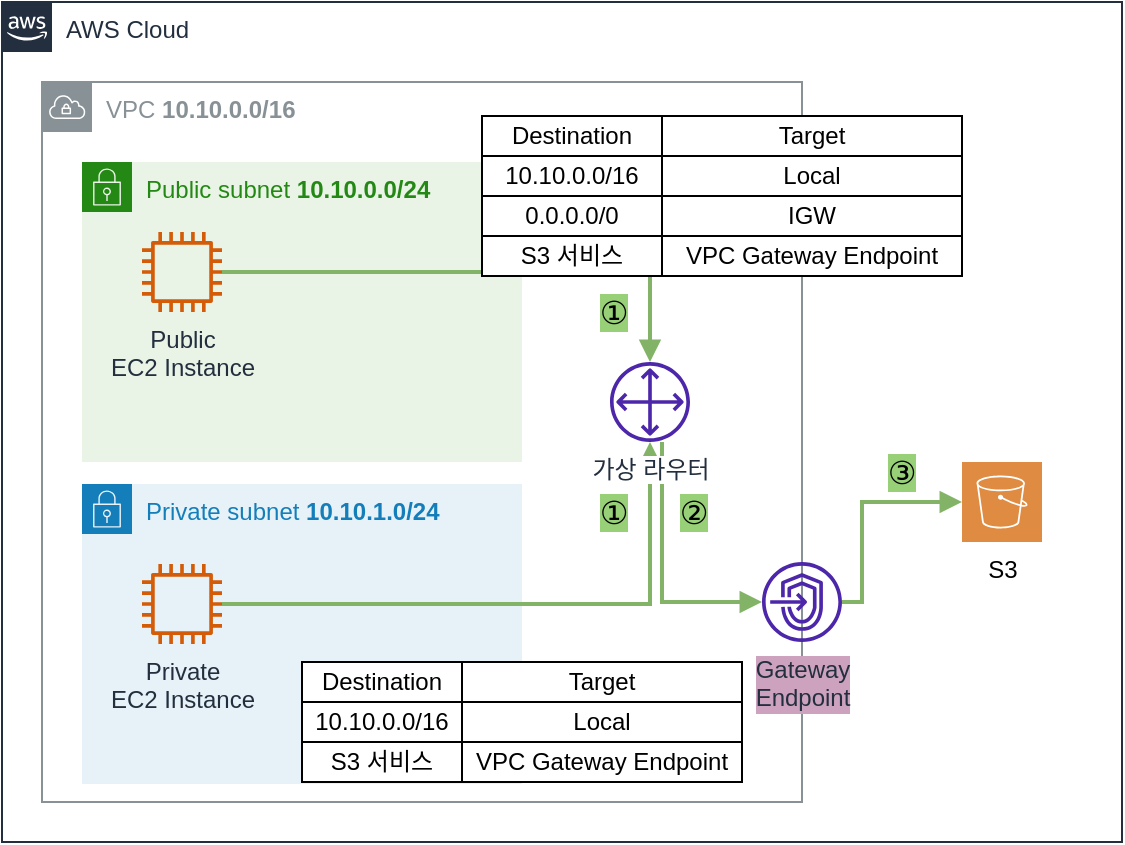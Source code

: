 <mxfile version="20.3.0" type="device"><diagram id="Nha9DckxzOW9cZ-GAf2E" name="페이지-1"><mxGraphModel dx="846" dy="820" grid="1" gridSize="10" guides="1" tooltips="1" connect="1" arrows="1" fold="1" page="1" pageScale="1" pageWidth="827" pageHeight="1169" math="0" shadow="0"><root><mxCell id="0"/><mxCell id="1" parent="0"/><mxCell id="ZtclFgQQLDOAhcwY8kZS-1" value="AWS Cloud" style="points=[[0,0],[0.25,0],[0.5,0],[0.75,0],[1,0],[1,0.25],[1,0.5],[1,0.75],[1,1],[0.75,1],[0.5,1],[0.25,1],[0,1],[0,0.75],[0,0.5],[0,0.25]];outlineConnect=0;gradientColor=none;html=1;whiteSpace=wrap;fontSize=12;fontStyle=0;container=1;pointerEvents=0;collapsible=0;recursiveResize=0;shape=mxgraph.aws4.group;grIcon=mxgraph.aws4.group_aws_cloud_alt;strokeColor=#232F3E;fillColor=none;verticalAlign=top;align=left;spacingLeft=30;fontColor=#232F3E;dashed=0;" parent="1" vertex="1"><mxGeometry x="70" y="90" width="560" height="420" as="geometry"/></mxCell><mxCell id="ZtclFgQQLDOAhcwY8kZS-2" value="VPC &lt;b&gt;10.10.0.0/16&lt;/b&gt;" style="sketch=0;outlineConnect=0;gradientColor=none;html=1;whiteSpace=wrap;fontSize=12;fontStyle=0;shape=mxgraph.aws4.group;grIcon=mxgraph.aws4.group_vpc;strokeColor=#879196;fillColor=none;verticalAlign=top;align=left;spacingLeft=30;fontColor=#879196;dashed=0;" parent="ZtclFgQQLDOAhcwY8kZS-1" vertex="1"><mxGeometry x="20" y="40" width="380" height="360" as="geometry"/></mxCell><mxCell id="ZtclFgQQLDOAhcwY8kZS-3" value="Public subnet &lt;b&gt;10.10.0.0/24&lt;/b&gt;" style="points=[[0,0],[0.25,0],[0.5,0],[0.75,0],[1,0],[1,0.25],[1,0.5],[1,0.75],[1,1],[0.75,1],[0.5,1],[0.25,1],[0,1],[0,0.75],[0,0.5],[0,0.25]];outlineConnect=0;gradientColor=none;html=1;whiteSpace=wrap;fontSize=12;fontStyle=0;container=1;pointerEvents=0;collapsible=0;recursiveResize=0;shape=mxgraph.aws4.group;grIcon=mxgraph.aws4.group_security_group;grStroke=0;strokeColor=#248814;fillColor=#E9F3E6;verticalAlign=top;align=left;spacingLeft=30;fontColor=#248814;dashed=0;" parent="ZtclFgQQLDOAhcwY8kZS-1" vertex="1"><mxGeometry x="40" y="80" width="220" height="150" as="geometry"/></mxCell><mxCell id="ZtclFgQQLDOAhcwY8kZS-5" value="Public&lt;br&gt;EC2 Instance" style="sketch=0;outlineConnect=0;fontColor=#232F3E;gradientColor=none;fillColor=#D45B07;strokeColor=none;dashed=0;verticalLabelPosition=bottom;verticalAlign=top;align=center;html=1;fontSize=12;fontStyle=0;aspect=fixed;pointerEvents=1;shape=mxgraph.aws4.instance2;" parent="ZtclFgQQLDOAhcwY8kZS-3" vertex="1"><mxGeometry x="30" y="35" width="40" height="40" as="geometry"/></mxCell><mxCell id="ZtclFgQQLDOAhcwY8kZS-4" value="Private subnet &lt;b&gt;10.10.1.0/24&lt;/b&gt;" style="points=[[0,0],[0.25,0],[0.5,0],[0.75,0],[1,0],[1,0.25],[1,0.5],[1,0.75],[1,1],[0.75,1],[0.5,1],[0.25,1],[0,1],[0,0.75],[0,0.5],[0,0.25]];outlineConnect=0;gradientColor=none;html=1;whiteSpace=wrap;fontSize=12;fontStyle=0;container=1;pointerEvents=0;collapsible=0;recursiveResize=0;shape=mxgraph.aws4.group;grIcon=mxgraph.aws4.group_security_group;grStroke=0;strokeColor=#147EBA;fillColor=#E6F2F8;verticalAlign=top;align=left;spacingLeft=30;fontColor=#147EBA;dashed=0;" parent="ZtclFgQQLDOAhcwY8kZS-1" vertex="1"><mxGeometry x="40" y="241" width="220" height="150" as="geometry"/></mxCell><mxCell id="ZtclFgQQLDOAhcwY8kZS-6" value="Private&lt;br&gt;EC2 Instance" style="sketch=0;outlineConnect=0;fontColor=#232F3E;gradientColor=none;fillColor=#D45B07;strokeColor=none;dashed=0;verticalLabelPosition=bottom;verticalAlign=top;align=center;html=1;fontSize=12;fontStyle=0;aspect=fixed;pointerEvents=1;shape=mxgraph.aws4.instance2;" parent="ZtclFgQQLDOAhcwY8kZS-4" vertex="1"><mxGeometry x="30" y="40" width="40" height="40" as="geometry"/></mxCell><mxCell id="ZtclFgQQLDOAhcwY8kZS-17" style="edgeStyle=orthogonalEdgeStyle;rounded=0;orthogonalLoop=1;jettySize=auto;html=1;strokeWidth=2;fillColor=#d5e8d4;strokeColor=#82b366;endArrow=block;endFill=1;" parent="ZtclFgQQLDOAhcwY8kZS-1" source="ZtclFgQQLDOAhcwY8kZS-7" target="ZtclFgQQLDOAhcwY8kZS-9" edge="1"><mxGeometry relative="1" as="geometry"><Array as="points"><mxPoint x="330" y="300"/></Array></mxGeometry></mxCell><mxCell id="ZtclFgQQLDOAhcwY8kZS-18" style="edgeStyle=orthogonalEdgeStyle;rounded=0;orthogonalLoop=1;jettySize=auto;html=1;strokeWidth=2;fillColor=#d5e8d4;strokeColor=#82b366;endArrow=block;endFill=1;" parent="ZtclFgQQLDOAhcwY8kZS-1" source="ZtclFgQQLDOAhcwY8kZS-9" target="ZtclFgQQLDOAhcwY8kZS-10" edge="1"><mxGeometry relative="1" as="geometry"><Array as="points"><mxPoint x="430" y="300"/><mxPoint x="430" y="250"/></Array></mxGeometry></mxCell><mxCell id="ZtclFgQQLDOAhcwY8kZS-9" value="Gateway&lt;br&gt;Endpoint" style="sketch=0;outlineConnect=0;fontColor=#232F3E;gradientColor=none;fillColor=#4D27AA;strokeColor=none;dashed=0;verticalLabelPosition=bottom;verticalAlign=top;align=center;html=1;fontSize=12;fontStyle=0;aspect=fixed;pointerEvents=1;shape=mxgraph.aws4.endpoints;rounded=0;shadow=0;labelBackgroundColor=#CDA2BE;" parent="ZtclFgQQLDOAhcwY8kZS-1" vertex="1"><mxGeometry x="380" y="280" width="40" height="40" as="geometry"/></mxCell><mxCell id="ZtclFgQQLDOAhcwY8kZS-10" value="S3" style="sketch=0;pointerEvents=1;shadow=0;dashed=0;html=1;strokeColor=none;fillColor=#DF8C42;labelPosition=center;verticalLabelPosition=bottom;verticalAlign=top;align=center;outlineConnect=0;shape=mxgraph.veeam2.aws_s3;rounded=0;" parent="ZtclFgQQLDOAhcwY8kZS-1" vertex="1"><mxGeometry x="480" y="230" width="40" height="40" as="geometry"/></mxCell><mxCell id="ZtclFgQQLDOAhcwY8kZS-15" style="edgeStyle=orthogonalEdgeStyle;rounded=0;orthogonalLoop=1;jettySize=auto;html=1;fillColor=#d5e8d4;strokeColor=#82b366;strokeWidth=2;endArrow=block;endFill=1;" parent="ZtclFgQQLDOAhcwY8kZS-1" source="ZtclFgQQLDOAhcwY8kZS-5" target="ZtclFgQQLDOAhcwY8kZS-7" edge="1"><mxGeometry relative="1" as="geometry"/></mxCell><mxCell id="ZtclFgQQLDOAhcwY8kZS-16" style="edgeStyle=orthogonalEdgeStyle;rounded=0;orthogonalLoop=1;jettySize=auto;html=1;strokeWidth=2;fillColor=#d5e8d4;strokeColor=#82b366;endArrow=block;endFill=1;" parent="ZtclFgQQLDOAhcwY8kZS-1" source="ZtclFgQQLDOAhcwY8kZS-6" target="ZtclFgQQLDOAhcwY8kZS-7" edge="1"><mxGeometry relative="1" as="geometry"/></mxCell><mxCell id="ZtclFgQQLDOAhcwY8kZS-7" value="가상 라우터" style="sketch=0;outlineConnect=0;fontColor=#232F3E;gradientColor=none;fillColor=#4D27AA;strokeColor=none;dashed=0;verticalLabelPosition=bottom;verticalAlign=top;align=center;html=1;fontSize=12;fontStyle=0;aspect=fixed;pointerEvents=1;shape=mxgraph.aws4.customer_gateway;labelBackgroundColor=default;" parent="ZtclFgQQLDOAhcwY8kZS-1" vertex="1"><mxGeometry x="304" y="180" width="40" height="40" as="geometry"/></mxCell><mxCell id="ZtclFgQQLDOAhcwY8kZS-38" value="①" style="text;html=1;strokeColor=none;fillColor=none;align=center;verticalAlign=middle;whiteSpace=wrap;rounded=0;fontSize=16;labelBackgroundColor=#97D077;" parent="ZtclFgQQLDOAhcwY8kZS-1" vertex="1"><mxGeometry x="286" y="140" width="40" height="30" as="geometry"/></mxCell><mxCell id="ZtclFgQQLDOAhcwY8kZS-69" value="①" style="text;html=1;strokeColor=none;fillColor=none;align=center;verticalAlign=middle;whiteSpace=wrap;rounded=0;fontSize=16;labelBackgroundColor=#97D077;" parent="ZtclFgQQLDOAhcwY8kZS-1" vertex="1"><mxGeometry x="286" y="240" width="40" height="30" as="geometry"/></mxCell><mxCell id="ZtclFgQQLDOAhcwY8kZS-39" value="②" style="text;html=1;strokeColor=none;fillColor=none;align=center;verticalAlign=middle;whiteSpace=wrap;rounded=0;fontSize=16;labelBackgroundColor=#97D077;" parent="ZtclFgQQLDOAhcwY8kZS-1" vertex="1"><mxGeometry x="326" y="242" width="40" height="25" as="geometry"/></mxCell><mxCell id="ZtclFgQQLDOAhcwY8kZS-33" value="③" style="text;html=1;strokeColor=none;fillColor=none;align=center;verticalAlign=middle;whiteSpace=wrap;rounded=0;fontSize=16;labelBackgroundColor=#97D077;" parent="ZtclFgQQLDOAhcwY8kZS-1" vertex="1"><mxGeometry x="430" y="220" width="40" height="30" as="geometry"/></mxCell><mxCell id="Eilz71H2M5ti9auYxECs-35" value="" style="shape=table;startSize=0;container=1;collapsible=0;childLayout=tableLayout;" vertex="1" parent="1"><mxGeometry x="310" y="147" width="240" height="80" as="geometry"/></mxCell><mxCell id="Eilz71H2M5ti9auYxECs-36" value="" style="shape=tableRow;horizontal=0;startSize=0;swimlaneHead=0;swimlaneBody=0;top=0;left=0;bottom=0;right=0;collapsible=0;dropTarget=0;fillColor=none;points=[[0,0.5],[1,0.5]];portConstraint=eastwest;" vertex="1" parent="Eilz71H2M5ti9auYxECs-35"><mxGeometry width="240" height="20" as="geometry"/></mxCell><mxCell id="Eilz71H2M5ti9auYxECs-37" value="Destination" style="shape=partialRectangle;html=1;whiteSpace=wrap;connectable=0;overflow=hidden;fillColor=none;top=0;left=0;bottom=0;right=0;pointerEvents=1;" vertex="1" parent="Eilz71H2M5ti9auYxECs-36"><mxGeometry width="90" height="20" as="geometry"><mxRectangle width="90" height="20" as="alternateBounds"/></mxGeometry></mxCell><mxCell id="Eilz71H2M5ti9auYxECs-38" value="Target" style="shape=partialRectangle;html=1;whiteSpace=wrap;connectable=0;overflow=hidden;fillColor=none;top=0;left=0;bottom=0;right=0;pointerEvents=1;" vertex="1" parent="Eilz71H2M5ti9auYxECs-36"><mxGeometry x="90" width="150" height="20" as="geometry"><mxRectangle width="150" height="20" as="alternateBounds"/></mxGeometry></mxCell><mxCell id="Eilz71H2M5ti9auYxECs-39" value="" style="shape=tableRow;horizontal=0;startSize=0;swimlaneHead=0;swimlaneBody=0;top=0;left=0;bottom=0;right=0;collapsible=0;dropTarget=0;fillColor=none;points=[[0,0.5],[1,0.5]];portConstraint=eastwest;" vertex="1" parent="Eilz71H2M5ti9auYxECs-35"><mxGeometry y="20" width="240" height="20" as="geometry"/></mxCell><mxCell id="Eilz71H2M5ti9auYxECs-40" value="10.10.0.0/16" style="shape=partialRectangle;html=1;whiteSpace=wrap;connectable=0;overflow=hidden;fillColor=none;top=0;left=0;bottom=0;right=0;pointerEvents=1;" vertex="1" parent="Eilz71H2M5ti9auYxECs-39"><mxGeometry width="90" height="20" as="geometry"><mxRectangle width="90" height="20" as="alternateBounds"/></mxGeometry></mxCell><mxCell id="Eilz71H2M5ti9auYxECs-41" value="Local" style="shape=partialRectangle;html=1;whiteSpace=wrap;connectable=0;overflow=hidden;fillColor=none;top=0;left=0;bottom=0;right=0;pointerEvents=1;" vertex="1" parent="Eilz71H2M5ti9auYxECs-39"><mxGeometry x="90" width="150" height="20" as="geometry"><mxRectangle width="150" height="20" as="alternateBounds"/></mxGeometry></mxCell><mxCell id="Eilz71H2M5ti9auYxECs-42" value="" style="shape=tableRow;horizontal=0;startSize=0;swimlaneHead=0;swimlaneBody=0;top=0;left=0;bottom=0;right=0;collapsible=0;dropTarget=0;fillColor=none;points=[[0,0.5],[1,0.5]];portConstraint=eastwest;" vertex="1" parent="Eilz71H2M5ti9auYxECs-35"><mxGeometry y="40" width="240" height="20" as="geometry"/></mxCell><mxCell id="Eilz71H2M5ti9auYxECs-43" value="0.0.0.0/0" style="shape=partialRectangle;html=1;whiteSpace=wrap;connectable=0;overflow=hidden;fillColor=none;top=0;left=0;bottom=0;right=0;pointerEvents=1;" vertex="1" parent="Eilz71H2M5ti9auYxECs-42"><mxGeometry width="90" height="20" as="geometry"><mxRectangle width="90" height="20" as="alternateBounds"/></mxGeometry></mxCell><mxCell id="Eilz71H2M5ti9auYxECs-44" value="IGW" style="shape=partialRectangle;html=1;whiteSpace=wrap;connectable=0;overflow=hidden;fillColor=none;top=0;left=0;bottom=0;right=0;pointerEvents=1;" vertex="1" parent="Eilz71H2M5ti9auYxECs-42"><mxGeometry x="90" width="150" height="20" as="geometry"><mxRectangle width="150" height="20" as="alternateBounds"/></mxGeometry></mxCell><mxCell id="Eilz71H2M5ti9auYxECs-45" value="" style="shape=tableRow;horizontal=0;startSize=0;swimlaneHead=0;swimlaneBody=0;top=0;left=0;bottom=0;right=0;collapsible=0;dropTarget=0;fillColor=none;points=[[0,0.5],[1,0.5]];portConstraint=eastwest;" vertex="1" parent="Eilz71H2M5ti9auYxECs-35"><mxGeometry y="60" width="240" height="20" as="geometry"/></mxCell><mxCell id="Eilz71H2M5ti9auYxECs-46" value="S3 서비스" style="shape=partialRectangle;html=1;whiteSpace=wrap;connectable=0;overflow=hidden;fillColor=none;top=0;left=0;bottom=0;right=0;pointerEvents=1;" vertex="1" parent="Eilz71H2M5ti9auYxECs-45"><mxGeometry width="90" height="20" as="geometry"><mxRectangle width="90" height="20" as="alternateBounds"/></mxGeometry></mxCell><mxCell id="Eilz71H2M5ti9auYxECs-47" value="VPC Gateway Endpoint" style="shape=partialRectangle;html=1;whiteSpace=wrap;connectable=0;overflow=hidden;fillColor=none;top=0;left=0;bottom=0;right=0;pointerEvents=1;" vertex="1" parent="Eilz71H2M5ti9auYxECs-45"><mxGeometry x="90" width="150" height="20" as="geometry"><mxRectangle width="150" height="20" as="alternateBounds"/></mxGeometry></mxCell><mxCell id="Eilz71H2M5ti9auYxECs-48" value="" style="shape=table;startSize=0;container=1;collapsible=0;childLayout=tableLayout;" vertex="1" parent="1"><mxGeometry x="220" y="420" width="220" height="60" as="geometry"/></mxCell><mxCell id="Eilz71H2M5ti9auYxECs-49" value="" style="shape=tableRow;horizontal=0;startSize=0;swimlaneHead=0;swimlaneBody=0;top=0;left=0;bottom=0;right=0;collapsible=0;dropTarget=0;fillColor=none;points=[[0,0.5],[1,0.5]];portConstraint=eastwest;" vertex="1" parent="Eilz71H2M5ti9auYxECs-48"><mxGeometry width="220" height="20" as="geometry"/></mxCell><mxCell id="Eilz71H2M5ti9auYxECs-50" value="Destination" style="shape=partialRectangle;html=1;whiteSpace=wrap;connectable=0;overflow=hidden;fillColor=none;top=0;left=0;bottom=0;right=0;pointerEvents=1;" vertex="1" parent="Eilz71H2M5ti9auYxECs-49"><mxGeometry width="80" height="20" as="geometry"><mxRectangle width="80" height="20" as="alternateBounds"/></mxGeometry></mxCell><mxCell id="Eilz71H2M5ti9auYxECs-51" value="Target" style="shape=partialRectangle;html=1;whiteSpace=wrap;connectable=0;overflow=hidden;fillColor=none;top=0;left=0;bottom=0;right=0;pointerEvents=1;" vertex="1" parent="Eilz71H2M5ti9auYxECs-49"><mxGeometry x="80" width="140" height="20" as="geometry"><mxRectangle width="140" height="20" as="alternateBounds"/></mxGeometry></mxCell><mxCell id="Eilz71H2M5ti9auYxECs-52" value="" style="shape=tableRow;horizontal=0;startSize=0;swimlaneHead=0;swimlaneBody=0;top=0;left=0;bottom=0;right=0;collapsible=0;dropTarget=0;fillColor=none;points=[[0,0.5],[1,0.5]];portConstraint=eastwest;" vertex="1" parent="Eilz71H2M5ti9auYxECs-48"><mxGeometry y="20" width="220" height="20" as="geometry"/></mxCell><mxCell id="Eilz71H2M5ti9auYxECs-53" value="10.10.0.0/16" style="shape=partialRectangle;html=1;whiteSpace=wrap;connectable=0;overflow=hidden;fillColor=none;top=0;left=0;bottom=0;right=0;pointerEvents=1;" vertex="1" parent="Eilz71H2M5ti9auYxECs-52"><mxGeometry width="80" height="20" as="geometry"><mxRectangle width="80" height="20" as="alternateBounds"/></mxGeometry></mxCell><mxCell id="Eilz71H2M5ti9auYxECs-54" value="Local" style="shape=partialRectangle;html=1;whiteSpace=wrap;connectable=0;overflow=hidden;fillColor=none;top=0;left=0;bottom=0;right=0;pointerEvents=1;" vertex="1" parent="Eilz71H2M5ti9auYxECs-52"><mxGeometry x="80" width="140" height="20" as="geometry"><mxRectangle width="140" height="20" as="alternateBounds"/></mxGeometry></mxCell><mxCell id="Eilz71H2M5ti9auYxECs-55" value="" style="shape=tableRow;horizontal=0;startSize=0;swimlaneHead=0;swimlaneBody=0;top=0;left=0;bottom=0;right=0;collapsible=0;dropTarget=0;fillColor=none;points=[[0,0.5],[1,0.5]];portConstraint=eastwest;" vertex="1" parent="Eilz71H2M5ti9auYxECs-48"><mxGeometry y="40" width="220" height="20" as="geometry"/></mxCell><mxCell id="Eilz71H2M5ti9auYxECs-56" value="S3 서비스" style="shape=partialRectangle;html=1;whiteSpace=wrap;connectable=0;overflow=hidden;fillColor=none;top=0;left=0;bottom=0;right=0;pointerEvents=1;" vertex="1" parent="Eilz71H2M5ti9auYxECs-55"><mxGeometry width="80" height="20" as="geometry"><mxRectangle width="80" height="20" as="alternateBounds"/></mxGeometry></mxCell><mxCell id="Eilz71H2M5ti9auYxECs-57" value="VPC Gateway Endpoint" style="shape=partialRectangle;html=1;whiteSpace=wrap;connectable=0;overflow=hidden;fillColor=none;top=0;left=0;bottom=0;right=0;pointerEvents=1;" vertex="1" parent="Eilz71H2M5ti9auYxECs-55"><mxGeometry x="80" width="140" height="20" as="geometry"><mxRectangle width="140" height="20" as="alternateBounds"/></mxGeometry></mxCell></root></mxGraphModel></diagram></mxfile>
